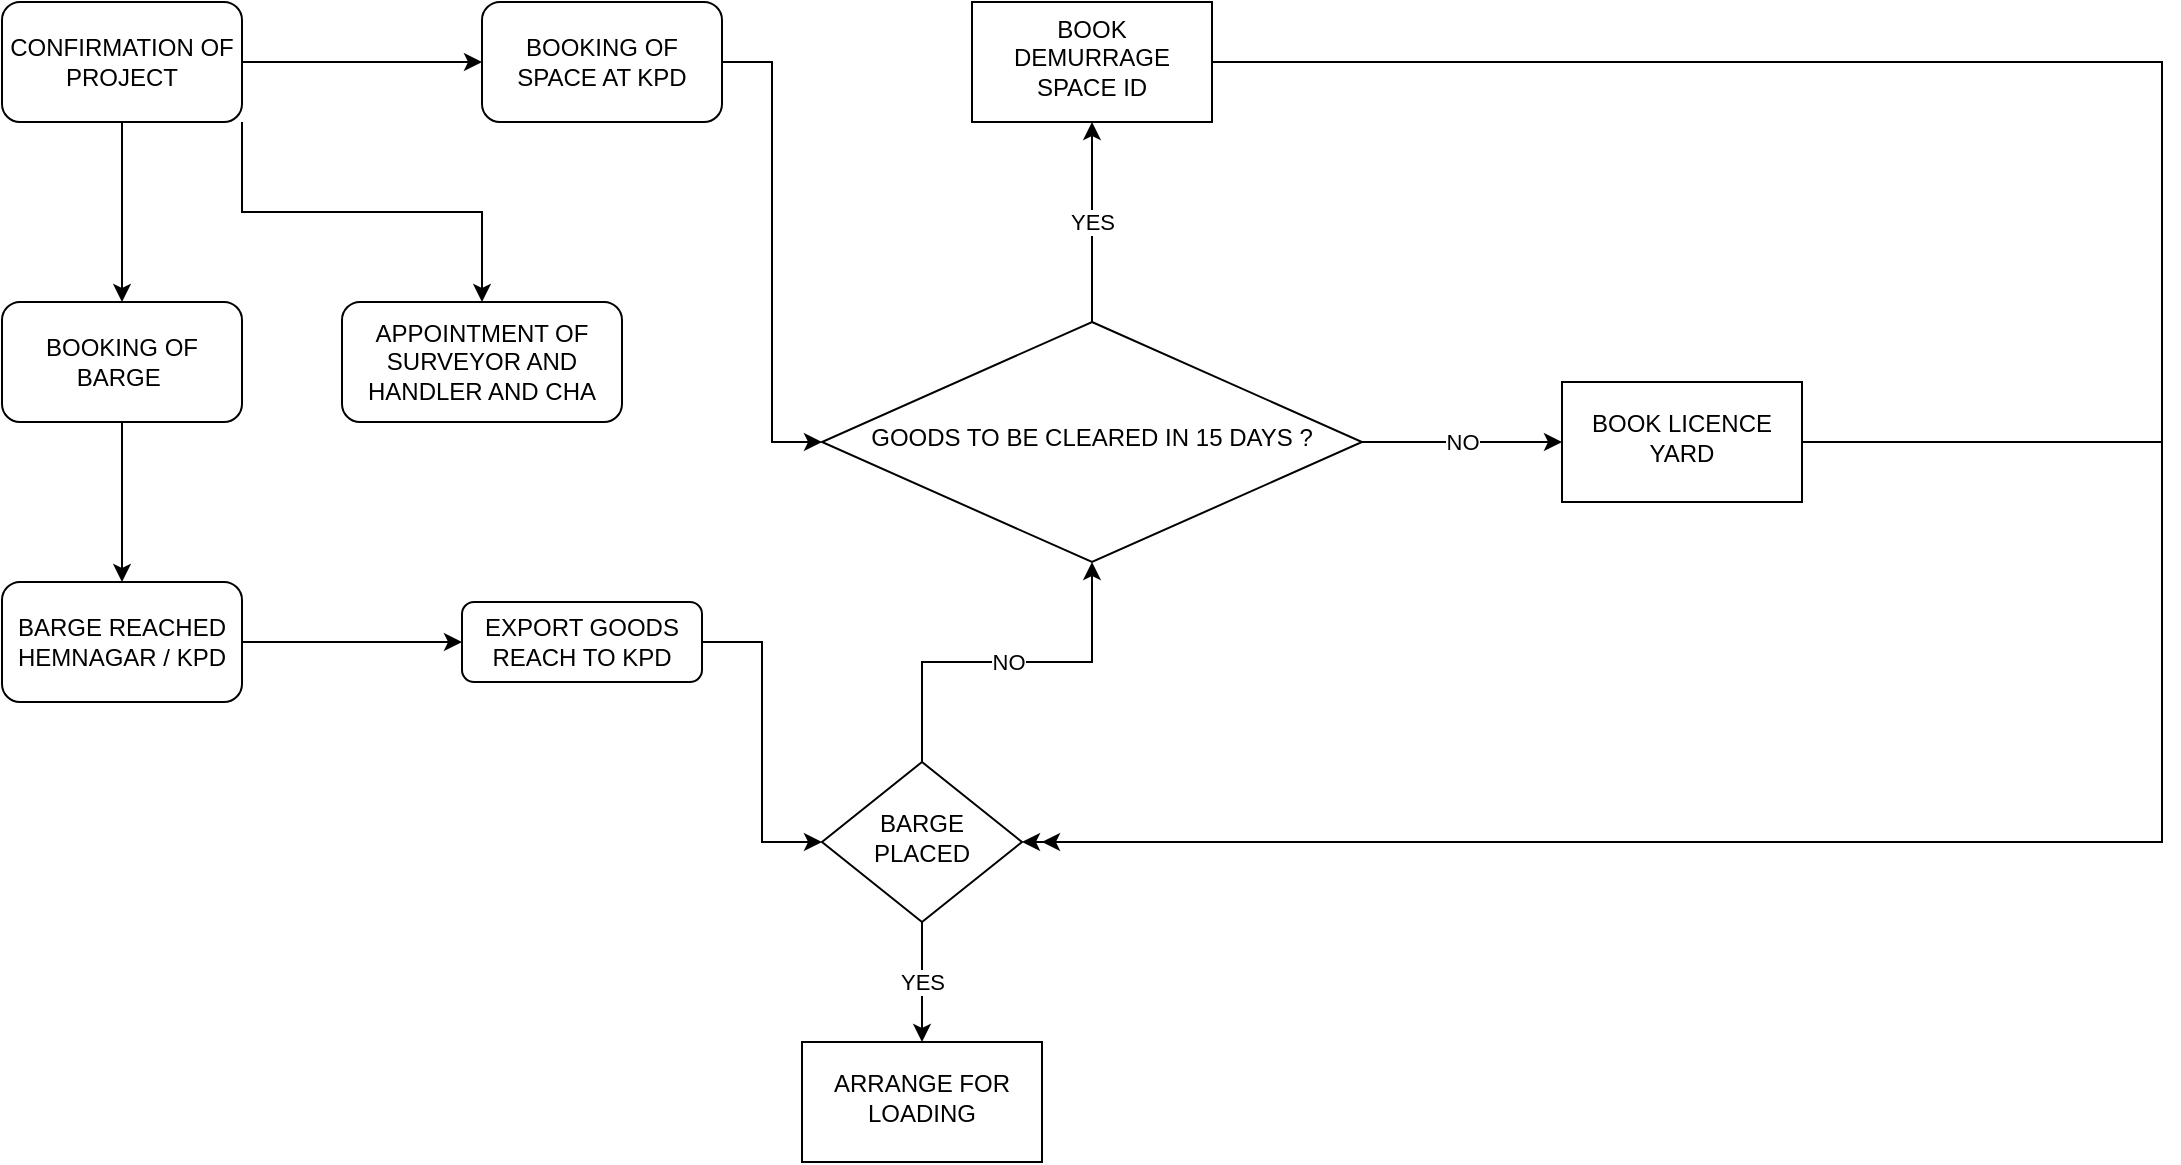 <mxfile version="15.4.3" type="github">
  <diagram id="C5RBs43oDa-KdzZeNtuy" name="Page-1">
    <mxGraphModel dx="2249" dy="1906" grid="1" gridSize="10" guides="1" tooltips="1" connect="1" arrows="1" fold="1" page="1" pageScale="1" pageWidth="827" pageHeight="1169" math="0" shadow="0">
      <root>
        <mxCell id="WIyWlLk6GJQsqaUBKTNV-0" />
        <mxCell id="WIyWlLk6GJQsqaUBKTNV-1" parent="WIyWlLk6GJQsqaUBKTNV-0" />
        <mxCell id="j5yTIopsilMsChdczQ34-29" style="edgeStyle=orthogonalEdgeStyle;rounded=0;orthogonalLoop=1;jettySize=auto;html=1;entryX=0;entryY=0.5;entryDx=0;entryDy=0;" edge="1" parent="WIyWlLk6GJQsqaUBKTNV-1" source="WIyWlLk6GJQsqaUBKTNV-3" target="WIyWlLk6GJQsqaUBKTNV-6">
          <mxGeometry relative="1" as="geometry" />
        </mxCell>
        <mxCell id="WIyWlLk6GJQsqaUBKTNV-3" value="EXPORT GOODS REACH TO KPD" style="rounded=1;whiteSpace=wrap;html=1;fontSize=12;glass=0;strokeWidth=1;shadow=0;" parent="WIyWlLk6GJQsqaUBKTNV-1" vertex="1">
          <mxGeometry x="-60" y="70" width="120" height="40" as="geometry" />
        </mxCell>
        <mxCell id="j5yTIopsilMsChdczQ34-25" value="YES" style="edgeStyle=orthogonalEdgeStyle;rounded=0;orthogonalLoop=1;jettySize=auto;html=1;" edge="1" parent="WIyWlLk6GJQsqaUBKTNV-1" source="WIyWlLk6GJQsqaUBKTNV-6" target="j5yTIopsilMsChdczQ34-24">
          <mxGeometry relative="1" as="geometry" />
        </mxCell>
        <mxCell id="j5yTIopsilMsChdczQ34-28" value="NO" style="edgeStyle=orthogonalEdgeStyle;rounded=0;orthogonalLoop=1;jettySize=auto;html=1;entryX=0.5;entryY=1;entryDx=0;entryDy=0;" edge="1" parent="WIyWlLk6GJQsqaUBKTNV-1" source="WIyWlLk6GJQsqaUBKTNV-6" target="j5yTIopsilMsChdczQ34-9">
          <mxGeometry relative="1" as="geometry">
            <mxPoint x="160" y="340" as="targetPoint" />
          </mxGeometry>
        </mxCell>
        <mxCell id="WIyWlLk6GJQsqaUBKTNV-6" value="BARGE PLACED" style="rhombus;whiteSpace=wrap;html=1;shadow=0;fontFamily=Helvetica;fontSize=12;align=center;strokeWidth=1;spacing=6;spacingTop=-4;" parent="WIyWlLk6GJQsqaUBKTNV-1" vertex="1">
          <mxGeometry x="120" y="150" width="100" height="80" as="geometry" />
        </mxCell>
        <mxCell id="j5yTIopsilMsChdczQ34-2" style="edgeStyle=orthogonalEdgeStyle;rounded=0;orthogonalLoop=1;jettySize=auto;html=1;entryX=0;entryY=0.5;entryDx=0;entryDy=0;exitX=1;exitY=0.5;exitDx=0;exitDy=0;" edge="1" parent="WIyWlLk6GJQsqaUBKTNV-1" source="j5yTIopsilMsChdczQ34-22" target="WIyWlLk6GJQsqaUBKTNV-3">
          <mxGeometry relative="1" as="geometry" />
        </mxCell>
        <mxCell id="j5yTIopsilMsChdczQ34-23" value="" style="edgeStyle=orthogonalEdgeStyle;rounded=0;orthogonalLoop=1;jettySize=auto;html=1;" edge="1" parent="WIyWlLk6GJQsqaUBKTNV-1" source="j5yTIopsilMsChdczQ34-0" target="j5yTIopsilMsChdczQ34-22">
          <mxGeometry relative="1" as="geometry" />
        </mxCell>
        <mxCell id="j5yTIopsilMsChdczQ34-0" value="BOOKING OF BARGE&amp;nbsp;" style="whiteSpace=wrap;html=1;rounded=1;shadow=0;strokeWidth=1;glass=0;" vertex="1" parent="WIyWlLk6GJQsqaUBKTNV-1">
          <mxGeometry x="-290" y="-80" width="120" height="60" as="geometry" />
        </mxCell>
        <mxCell id="j5yTIopsilMsChdczQ34-5" style="edgeStyle=orthogonalEdgeStyle;rounded=0;orthogonalLoop=1;jettySize=auto;html=1;entryX=0.5;entryY=0;entryDx=0;entryDy=0;" edge="1" parent="WIyWlLk6GJQsqaUBKTNV-1" source="j5yTIopsilMsChdczQ34-3" target="j5yTIopsilMsChdczQ34-0">
          <mxGeometry relative="1" as="geometry" />
        </mxCell>
        <mxCell id="j5yTIopsilMsChdczQ34-8" value="" style="edgeStyle=orthogonalEdgeStyle;rounded=0;orthogonalLoop=1;jettySize=auto;html=1;" edge="1" parent="WIyWlLk6GJQsqaUBKTNV-1" source="j5yTIopsilMsChdczQ34-3" target="j5yTIopsilMsChdczQ34-7">
          <mxGeometry relative="1" as="geometry" />
        </mxCell>
        <mxCell id="j5yTIopsilMsChdczQ34-26" style="edgeStyle=orthogonalEdgeStyle;rounded=0;orthogonalLoop=1;jettySize=auto;html=1;exitX=1;exitY=1;exitDx=0;exitDy=0;entryX=0.5;entryY=0;entryDx=0;entryDy=0;" edge="1" parent="WIyWlLk6GJQsqaUBKTNV-1" source="j5yTIopsilMsChdczQ34-3" target="j5yTIopsilMsChdczQ34-27">
          <mxGeometry relative="1" as="geometry">
            <mxPoint x="-50" y="-80" as="targetPoint" />
          </mxGeometry>
        </mxCell>
        <mxCell id="j5yTIopsilMsChdczQ34-3" value="CONFIRMATION OF PROJECT" style="whiteSpace=wrap;html=1;rounded=1;shadow=0;strokeWidth=1;glass=0;" vertex="1" parent="WIyWlLk6GJQsqaUBKTNV-1">
          <mxGeometry x="-290" y="-230" width="120" height="60" as="geometry" />
        </mxCell>
        <mxCell id="j5yTIopsilMsChdczQ34-19" style="edgeStyle=orthogonalEdgeStyle;rounded=0;orthogonalLoop=1;jettySize=auto;html=1;entryX=0;entryY=0.5;entryDx=0;entryDy=0;" edge="1" parent="WIyWlLk6GJQsqaUBKTNV-1" source="j5yTIopsilMsChdczQ34-7" target="j5yTIopsilMsChdczQ34-9">
          <mxGeometry relative="1" as="geometry" />
        </mxCell>
        <mxCell id="j5yTIopsilMsChdczQ34-7" value="BOOKING OF SPACE AT KPD" style="whiteSpace=wrap;html=1;rounded=1;shadow=0;strokeWidth=1;glass=0;" vertex="1" parent="WIyWlLk6GJQsqaUBKTNV-1">
          <mxGeometry x="-50" y="-230" width="120" height="60" as="geometry" />
        </mxCell>
        <mxCell id="j5yTIopsilMsChdczQ34-16" value="NO" style="edgeStyle=orthogonalEdgeStyle;rounded=0;orthogonalLoop=1;jettySize=auto;html=1;" edge="1" parent="WIyWlLk6GJQsqaUBKTNV-1" source="j5yTIopsilMsChdczQ34-9" target="j5yTIopsilMsChdczQ34-15">
          <mxGeometry relative="1" as="geometry" />
        </mxCell>
        <mxCell id="j5yTIopsilMsChdczQ34-20" value="YES" style="edgeStyle=orthogonalEdgeStyle;rounded=0;orthogonalLoop=1;jettySize=auto;entryX=0.5;entryY=1;entryDx=0;entryDy=0;html=1;" edge="1" parent="WIyWlLk6GJQsqaUBKTNV-1" source="j5yTIopsilMsChdczQ34-9" target="j5yTIopsilMsChdczQ34-12">
          <mxGeometry relative="1" as="geometry" />
        </mxCell>
        <mxCell id="j5yTIopsilMsChdczQ34-9" value="GOODS TO BE CLEARED IN 15 DAYS ?" style="rhombus;whiteSpace=wrap;html=1;shadow=0;fontFamily=Helvetica;fontSize=12;align=center;strokeWidth=1;spacing=6;spacingTop=-4;" vertex="1" parent="WIyWlLk6GJQsqaUBKTNV-1">
          <mxGeometry x="120" y="-70" width="270" height="120" as="geometry" />
        </mxCell>
        <mxCell id="j5yTIopsilMsChdczQ34-31" style="edgeStyle=orthogonalEdgeStyle;rounded=0;orthogonalLoop=1;jettySize=auto;html=1;" edge="1" parent="WIyWlLk6GJQsqaUBKTNV-1" source="j5yTIopsilMsChdczQ34-15">
          <mxGeometry relative="1" as="geometry">
            <mxPoint x="230" y="190" as="targetPoint" />
            <Array as="points">
              <mxPoint x="790" y="-10" />
              <mxPoint x="790" y="190" />
            </Array>
          </mxGeometry>
        </mxCell>
        <mxCell id="j5yTIopsilMsChdczQ34-15" value="BOOK LICENCE YARD" style="whiteSpace=wrap;html=1;shadow=0;strokeWidth=1;spacing=6;spacingTop=-4;" vertex="1" parent="WIyWlLk6GJQsqaUBKTNV-1">
          <mxGeometry x="490" y="-40" width="120" height="60" as="geometry" />
        </mxCell>
        <mxCell id="j5yTIopsilMsChdczQ34-32" style="edgeStyle=orthogonalEdgeStyle;rounded=0;orthogonalLoop=1;jettySize=auto;html=1;entryX=1;entryY=0.5;entryDx=0;entryDy=0;" edge="1" parent="WIyWlLk6GJQsqaUBKTNV-1" source="j5yTIopsilMsChdczQ34-12" target="WIyWlLk6GJQsqaUBKTNV-6">
          <mxGeometry relative="1" as="geometry">
            <Array as="points">
              <mxPoint x="790" y="-200" />
              <mxPoint x="790" y="190" />
            </Array>
          </mxGeometry>
        </mxCell>
        <mxCell id="j5yTIopsilMsChdczQ34-12" value="BOOK DEMURRAGE SPACE ID" style="whiteSpace=wrap;html=1;shadow=0;strokeWidth=1;spacing=6;spacingTop=-4;" vertex="1" parent="WIyWlLk6GJQsqaUBKTNV-1">
          <mxGeometry x="195" y="-230" width="120" height="60" as="geometry" />
        </mxCell>
        <mxCell id="j5yTIopsilMsChdczQ34-22" value="BARGE REACHED HEMNAGAR / KPD" style="whiteSpace=wrap;html=1;rounded=1;shadow=0;strokeWidth=1;glass=0;" vertex="1" parent="WIyWlLk6GJQsqaUBKTNV-1">
          <mxGeometry x="-290" y="60" width="120" height="60" as="geometry" />
        </mxCell>
        <mxCell id="j5yTIopsilMsChdczQ34-24" value="ARRANGE FOR LOADING" style="whiteSpace=wrap;html=1;shadow=0;strokeWidth=1;spacing=6;spacingTop=-4;" vertex="1" parent="WIyWlLk6GJQsqaUBKTNV-1">
          <mxGeometry x="110" y="290" width="120" height="60" as="geometry" />
        </mxCell>
        <mxCell id="j5yTIopsilMsChdczQ34-27" value="APPOINTMENT OF SURVEYOR AND HANDLER AND CHA" style="rounded=1;whiteSpace=wrap;html=1;" vertex="1" parent="WIyWlLk6GJQsqaUBKTNV-1">
          <mxGeometry x="-120" y="-80" width="140" height="60" as="geometry" />
        </mxCell>
      </root>
    </mxGraphModel>
  </diagram>
</mxfile>
